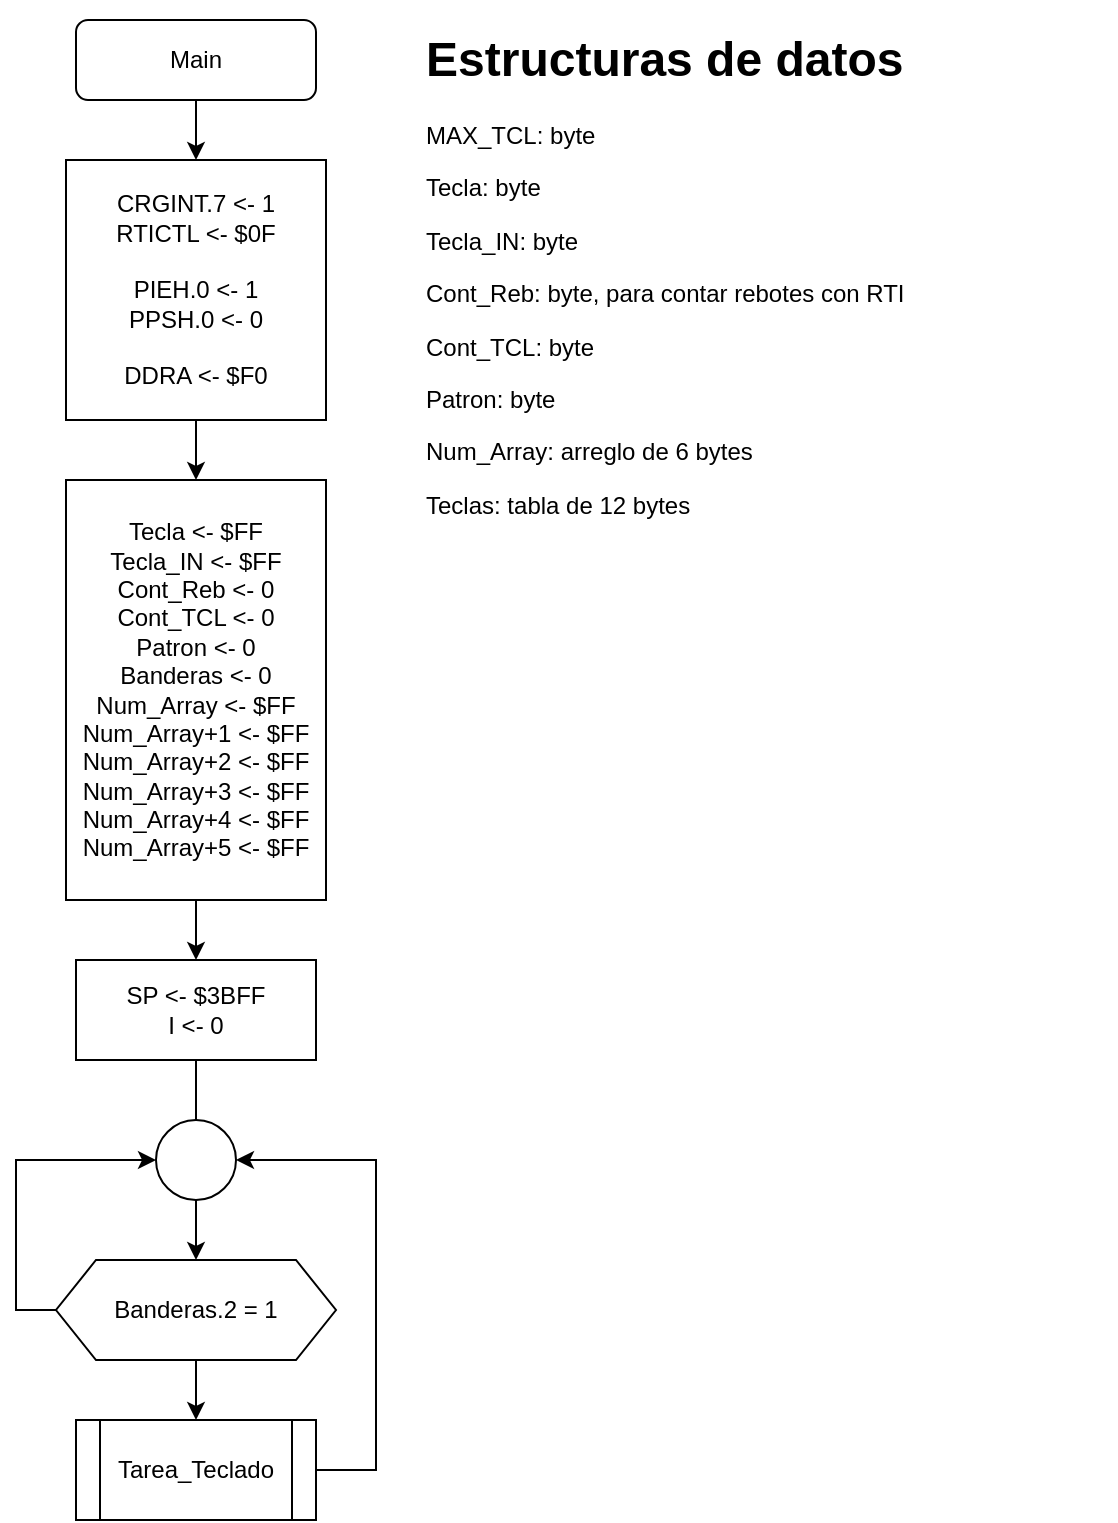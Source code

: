 <mxfile version="14.2.9" type="device"><diagram id="AS3s6Gq-B6MBUwnEhiok" name="Page-1"><mxGraphModel dx="1422" dy="803" grid="1" gridSize="10" guides="1" tooltips="1" connect="1" arrows="1" fold="1" page="1" pageScale="1" pageWidth="850" pageHeight="1100" math="0" shadow="0"><root><mxCell id="0"/><mxCell id="1" parent="0"/><mxCell id="X2_vHNlQYs70J006cKPm-7" value="" style="edgeStyle=orthogonalEdgeStyle;rounded=0;orthogonalLoop=1;jettySize=auto;html=1;" edge="1" parent="1" source="X2_vHNlQYs70J006cKPm-1" target="X2_vHNlQYs70J006cKPm-3"><mxGeometry relative="1" as="geometry"/></mxCell><mxCell id="X2_vHNlQYs70J006cKPm-1" value="Main" style="rounded=1;whiteSpace=wrap;html=1;" vertex="1" parent="1"><mxGeometry x="180" y="40" width="120" height="40" as="geometry"/></mxCell><mxCell id="X2_vHNlQYs70J006cKPm-11" value="" style="edgeStyle=orthogonalEdgeStyle;rounded=0;orthogonalLoop=1;jettySize=auto;html=1;" edge="1" parent="1" source="X2_vHNlQYs70J006cKPm-2" target="X2_vHNlQYs70J006cKPm-10"><mxGeometry relative="1" as="geometry"/></mxCell><mxCell id="X2_vHNlQYs70J006cKPm-2" value="&lt;div&gt;Tecla &amp;lt;- $FF&lt;/div&gt;&lt;div&gt;Tecla_IN &amp;lt;- $FF&lt;/div&gt;&lt;div&gt;Cont_Reb &amp;lt;- 0&lt;/div&gt;&lt;div&gt;Cont_TCL &amp;lt;- 0&lt;/div&gt;&lt;div&gt;Patron &amp;lt;- 0&lt;/div&gt;&lt;div&gt;Banderas &amp;lt;- 0&lt;/div&gt;&lt;div&gt;Num_Array &amp;lt;- $FF&lt;/div&gt;&lt;div&gt;Num_Array+1 &amp;lt;- $FF&lt;/div&gt;&lt;div&gt;Num_Array+2 &amp;lt;- $FF&lt;/div&gt;&lt;div&gt;Num_Array+3 &amp;lt;- $FF&lt;/div&gt;&lt;div&gt;Num_Array+4 &amp;lt;- $FF&lt;/div&gt;&lt;div&gt;Num_Array+5 &amp;lt;- $FF&lt;/div&gt;" style="rounded=0;whiteSpace=wrap;html=1;" vertex="1" parent="1"><mxGeometry x="175" y="270" width="130" height="210" as="geometry"/></mxCell><mxCell id="X2_vHNlQYs70J006cKPm-9" value="" style="edgeStyle=orthogonalEdgeStyle;rounded=0;orthogonalLoop=1;jettySize=auto;html=1;" edge="1" parent="1" source="X2_vHNlQYs70J006cKPm-3" target="X2_vHNlQYs70J006cKPm-2"><mxGeometry relative="1" as="geometry"/></mxCell><mxCell id="X2_vHNlQYs70J006cKPm-3" value="&lt;div&gt;CRGINT.7 &amp;lt;- 1&lt;br&gt;&lt;/div&gt;&lt;div&gt;RTICTL &amp;lt;- $0F&lt;/div&gt;&lt;div&gt;&lt;br&gt;&lt;/div&gt;&lt;div&gt;PIEH.0 &amp;lt;- 1&lt;/div&gt;&lt;div&gt;PPSH.0 &amp;lt;- 0&lt;/div&gt;&lt;div&gt;&lt;br&gt;&lt;/div&gt;&lt;div&gt;DDRA &amp;lt;- $F0&lt;/div&gt;" style="rounded=0;whiteSpace=wrap;html=1;" vertex="1" parent="1"><mxGeometry x="175" y="110" width="130" height="130" as="geometry"/></mxCell><mxCell id="X2_vHNlQYs70J006cKPm-17" value="" style="edgeStyle=orthogonalEdgeStyle;rounded=0;orthogonalLoop=1;jettySize=auto;html=1;" edge="1" parent="1" source="X2_vHNlQYs70J006cKPm-10" target="X2_vHNlQYs70J006cKPm-13"><mxGeometry relative="1" as="geometry"/></mxCell><mxCell id="X2_vHNlQYs70J006cKPm-10" value="&lt;div&gt;SP &amp;lt;- $3BFF&lt;/div&gt;I &amp;lt;- 0" style="rounded=0;whiteSpace=wrap;html=1;" vertex="1" parent="1"><mxGeometry x="180" y="510" width="120" height="50" as="geometry"/></mxCell><mxCell id="X2_vHNlQYs70J006cKPm-12" value="" style="ellipse;whiteSpace=wrap;html=1;aspect=fixed;" vertex="1" parent="1"><mxGeometry x="220" y="590" width="40" height="40" as="geometry"/></mxCell><mxCell id="X2_vHNlQYs70J006cKPm-14" style="edgeStyle=orthogonalEdgeStyle;rounded=0;orthogonalLoop=1;jettySize=auto;html=1;entryX=0;entryY=0.5;entryDx=0;entryDy=0;" edge="1" parent="1" source="X2_vHNlQYs70J006cKPm-13" target="X2_vHNlQYs70J006cKPm-12"><mxGeometry relative="1" as="geometry"><Array as="points"><mxPoint x="150" y="685"/><mxPoint x="150" y="610"/></Array></mxGeometry></mxCell><mxCell id="X2_vHNlQYs70J006cKPm-19" value="" style="edgeStyle=orthogonalEdgeStyle;rounded=0;orthogonalLoop=1;jettySize=auto;html=1;" edge="1" parent="1" source="X2_vHNlQYs70J006cKPm-13" target="X2_vHNlQYs70J006cKPm-15"><mxGeometry relative="1" as="geometry"/></mxCell><mxCell id="X2_vHNlQYs70J006cKPm-13" value="Banderas.2 = 1" style="shape=hexagon;perimeter=hexagonPerimeter2;whiteSpace=wrap;html=1;fixedSize=1;" vertex="1" parent="1"><mxGeometry x="170" y="660" width="140" height="50" as="geometry"/></mxCell><mxCell id="X2_vHNlQYs70J006cKPm-18" style="edgeStyle=orthogonalEdgeStyle;rounded=0;orthogonalLoop=1;jettySize=auto;html=1;entryX=1;entryY=0.5;entryDx=0;entryDy=0;" edge="1" parent="1" source="X2_vHNlQYs70J006cKPm-15" target="X2_vHNlQYs70J006cKPm-12"><mxGeometry relative="1" as="geometry"><Array as="points"><mxPoint x="330" y="765"/><mxPoint x="330" y="610"/></Array></mxGeometry></mxCell><mxCell id="X2_vHNlQYs70J006cKPm-15" value="Tarea_Teclado" style="shape=process;whiteSpace=wrap;html=1;backgroundOutline=1;" vertex="1" parent="1"><mxGeometry x="180" y="740" width="120" height="50" as="geometry"/></mxCell><mxCell id="X2_vHNlQYs70J006cKPm-20" value="&lt;h1&gt;Estructuras de datos&lt;br&gt;&lt;/h1&gt;&lt;p&gt;MAX_TCL: byte&lt;/p&gt;&lt;p&gt;Tecla: byte&lt;/p&gt;&lt;p&gt;Tecla_IN: byte&lt;/p&gt;&lt;p&gt;Cont_Reb: byte, para contar rebotes con RTI&lt;/p&gt;&lt;p&gt;Cont_TCL: byte&lt;/p&gt;&lt;p&gt;Patron: byte &lt;br&gt;&lt;/p&gt;&lt;p&gt;Num_Array: arreglo de 6 bytes&lt;/p&gt;&lt;p&gt;Teclas: tabla de 12 bytes&lt;br&gt;&lt;/p&gt;" style="text;html=1;strokeColor=none;fillColor=none;spacing=5;spacingTop=-20;whiteSpace=wrap;overflow=hidden;rounded=0;" vertex="1" parent="1"><mxGeometry x="350" y="40" width="350" height="260" as="geometry"/></mxCell></root></mxGraphModel></diagram></mxfile>